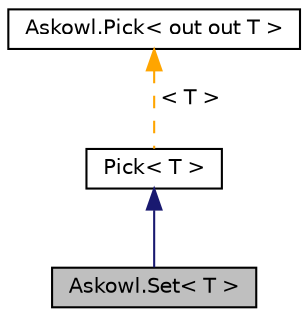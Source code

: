 digraph "Askowl.Set&lt; T &gt;"
{
 // INTERACTIVE_SVG=YES
  edge [fontname="Helvetica",fontsize="10",labelfontname="Helvetica",labelfontsize="10"];
  node [fontname="Helvetica",fontsize="10",shape=record];
  Node0 [label="Askowl.Set\< T \>",height=0.2,width=0.4,color="black", fillcolor="grey75", style="filled", fontcolor="black"];
  Node1 -> Node0 [dir="back",color="midnightblue",fontsize="10",style="solid",fontname="Helvetica"];
  Node1 [label="Pick\< T \>",height=0.2,width=0.4,color="black", fillcolor="white", style="filled",URL="$interface_askowl_1_1_pick.html"];
  Node2 -> Node1 [dir="back",color="orange",fontsize="10",style="dashed",label=" \< T \>" ,fontname="Helvetica"];
  Node2 [label="Askowl.Pick\< out out T \>",height=0.2,width=0.4,color="black", fillcolor="white", style="filled",URL="$interface_askowl_1_1_pick.html",tooltip="Interface so that code can use a picker without know more about the source. A picker returns a value ..."];
}
